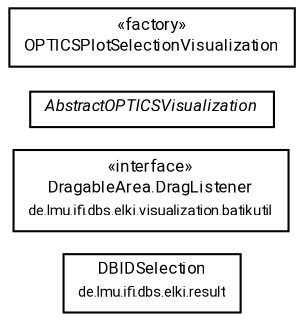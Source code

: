 #!/usr/local/bin/dot
#
# Class diagram 
# Generated by UMLGraph version R5_7_2-60-g0e99a6 (http://www.spinellis.gr/umlgraph/)
#

digraph G {
	graph [fontnames="svg"]
	edge [fontname="Roboto",fontsize=7,labelfontname="Roboto",labelfontsize=7,color="black"];
	node [fontname="Roboto",fontcolor="black",fontsize=8,shape=plaintext,margin=0,width=0,height=0];
	nodesep=0.15;
	ranksep=0.25;
	rankdir=LR;
	// de.lmu.ifi.dbs.elki.result.DBIDSelection
	c7535377 [label=<<table title="de.lmu.ifi.dbs.elki.result.DBIDSelection" border="0" cellborder="1" cellspacing="0" cellpadding="2" href="../../../result/DBIDSelection.html" target="_parent">
		<tr><td><table border="0" cellspacing="0" cellpadding="1">
		<tr><td align="center" balign="center"> <font face="Roboto">DBIDSelection</font> </td></tr>
		<tr><td align="center" balign="center"> <font face="Roboto" point-size="7.0">de.lmu.ifi.dbs.elki.result</font> </td></tr>
		</table></td></tr>
		</table>>, URL="../../../result/DBIDSelection.html"];
	// de.lmu.ifi.dbs.elki.visualization.batikutil.DragableArea.DragListener
	c7535593 [label=<<table title="de.lmu.ifi.dbs.elki.visualization.batikutil.DragableArea.DragListener" border="0" cellborder="1" cellspacing="0" cellpadding="2" href="../../batikutil/DragableArea.DragListener.html" target="_parent">
		<tr><td><table border="0" cellspacing="0" cellpadding="1">
		<tr><td align="center" balign="center"> &#171;interface&#187; </td></tr>
		<tr><td align="center" balign="center"> <font face="Roboto">DragableArea.DragListener</font> </td></tr>
		<tr><td align="center" balign="center"> <font face="Roboto" point-size="7.0">de.lmu.ifi.dbs.elki.visualization.batikutil</font> </td></tr>
		</table></td></tr>
		</table>>, URL="../../batikutil/DragableArea.DragListener.html"];
	// de.lmu.ifi.dbs.elki.visualization.visualizers.optics.AbstractOPTICSVisualization
	c7535700 [label=<<table title="de.lmu.ifi.dbs.elki.visualization.visualizers.optics.AbstractOPTICSVisualization" border="0" cellborder="1" cellspacing="0" cellpadding="2" href="AbstractOPTICSVisualization.html" target="_parent">
		<tr><td><table border="0" cellspacing="0" cellpadding="1">
		<tr><td align="center" balign="center"> <font face="Roboto"><i>AbstractOPTICSVisualization</i></font> </td></tr>
		</table></td></tr>
		</table>>, URL="AbstractOPTICSVisualization.html"];
	// de.lmu.ifi.dbs.elki.visualization.visualizers.optics.OPTICSPlotSelectionVisualization
	c7535701 [label=<<table title="de.lmu.ifi.dbs.elki.visualization.visualizers.optics.OPTICSPlotSelectionVisualization" border="0" cellborder="1" cellspacing="0" cellpadding="2" href="OPTICSPlotSelectionVisualization.html" target="_parent">
		<tr><td><table border="0" cellspacing="0" cellpadding="1">
		<tr><td align="center" balign="center"> &#171;factory&#187; </td></tr>
		<tr><td align="center" balign="center"> <font face="Roboto">OPTICSPlotSelectionVisualization</font> </td></tr>
		</table></td></tr>
		</table>>, URL="OPTICSPlotSelectionVisualization.html"];
}

